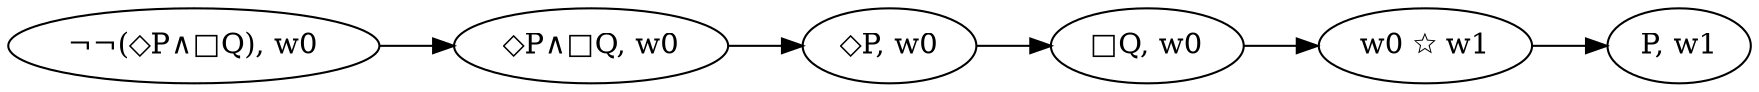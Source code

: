 digraph {
    rankdir = "LR";
    ranksep = 0.5;
    a [label="¬¬(◇P∧□Q), w0"];
    b [label="◇P∧□Q, w0"];
    c [label="◇P, w0"];
    d [label="□Q, w0"];
    e [label="w0 ☆ w1"];
    f [label="P, w1"];
    a->b;b->c;c->d;d->e;e->f;
}
